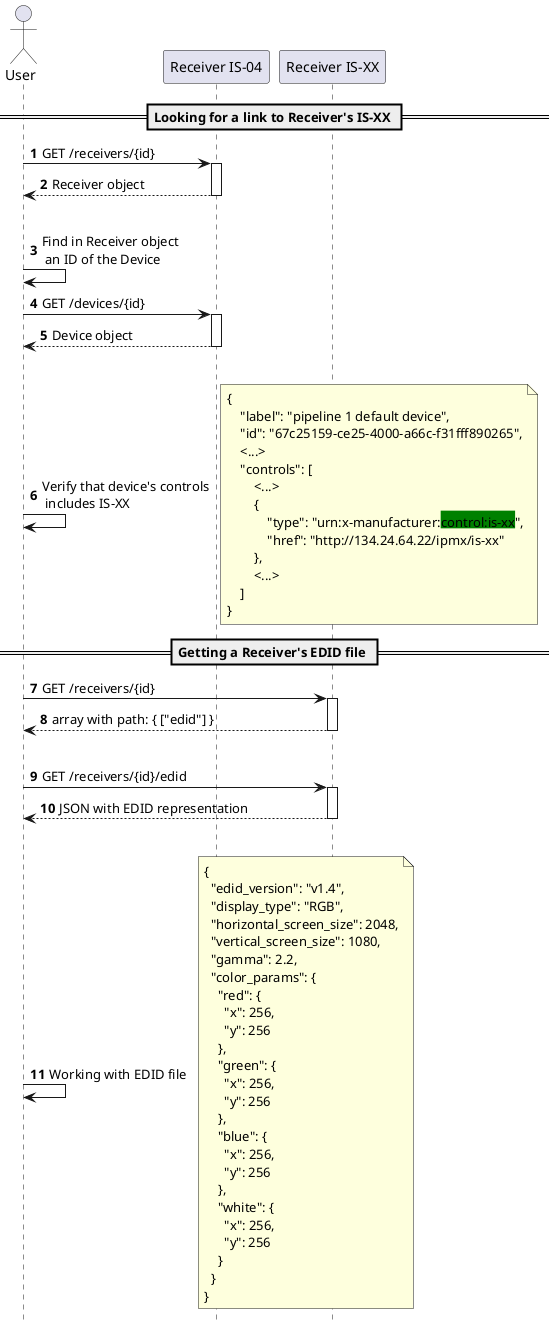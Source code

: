 @startuml Get receiver params sequence diagram

autonumber
hide footbox

actor User

participant "Receiver IS-04"
participant "Receiver IS-XX"

== Looking for a link to Receiver's IS-XX == 

User -> "Receiver IS-04" ++ : GET /receivers/{id}
return  Receiver object

|||

User -> User : Find in Receiver object\n an ID of the Device
User -> "Receiver IS-04" ++ : GET /devices/{id}
return Device object

|||

User -> User : Verify that device's controls\n includes IS-XX
note right
{
    "label": "pipeline 1 default device",
    "id": "67c25159-ce25-4000-a66c-f31fff890265",
    <...>
    "controls": [
        <...>
        {
            "type": "urn:x-manufacturer:<back:green>control:is-xx</back>",
            "href": "http://134.24.64.22/ipmx/is-xx"
        },
        <...>
    ]
}
end note

== Getting a Receiver's EDID file == 

User -> "Receiver IS-XX" ++ : GET /receivers/{id}
return array with path: { ["edid"] }

|||

User -> "Receiver IS-XX" ++ : GET /receivers/{id}/edid
return JSON with EDID representation

|||

User -> User : Working with EDID file
note right
{
  "edid_version": "v1.4",
  "display_type": "RGB",
  "horizontal_screen_size": 2048,
  "vertical_screen_size": 1080,
  "gamma": 2.2,
  "color_params": {
    "red": {
      "x": 256,
      "y": 256
    },
    "green": {
      "x": 256,
      "y": 256
    },
    "blue": {
      "x": 256,
      "y": 256
    },
    "white": {
      "x": 256,
      "y": 256
    }
  }
}
end note

@enduml